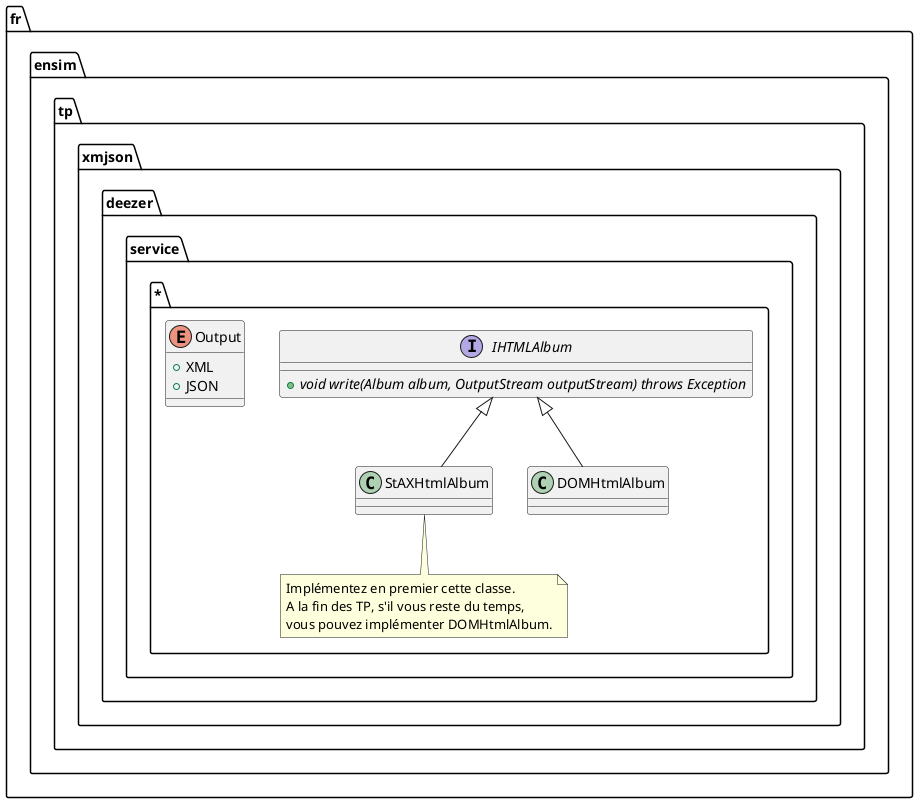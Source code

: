 @startuml
package fr.ensim.tp.xmjson.deezer.service.* {

interface "IHTMLAlbum" {
+{abstract} void write(Album album, OutputStream outputStream) throws Exception
}

enum "Output" {
+XML
+JSON
}

IHTMLAlbum <|-- StAXHtmlAlbum
IHTMLAlbum <|-- DOMHtmlAlbum
note bottom of StAXHtmlAlbum
Implémentez en premier cette classe.
A la fin des TP, s'il vous reste du temps,
vous pouvez implémenter DOMHtmlAlbum.
end note

}
@enduml
